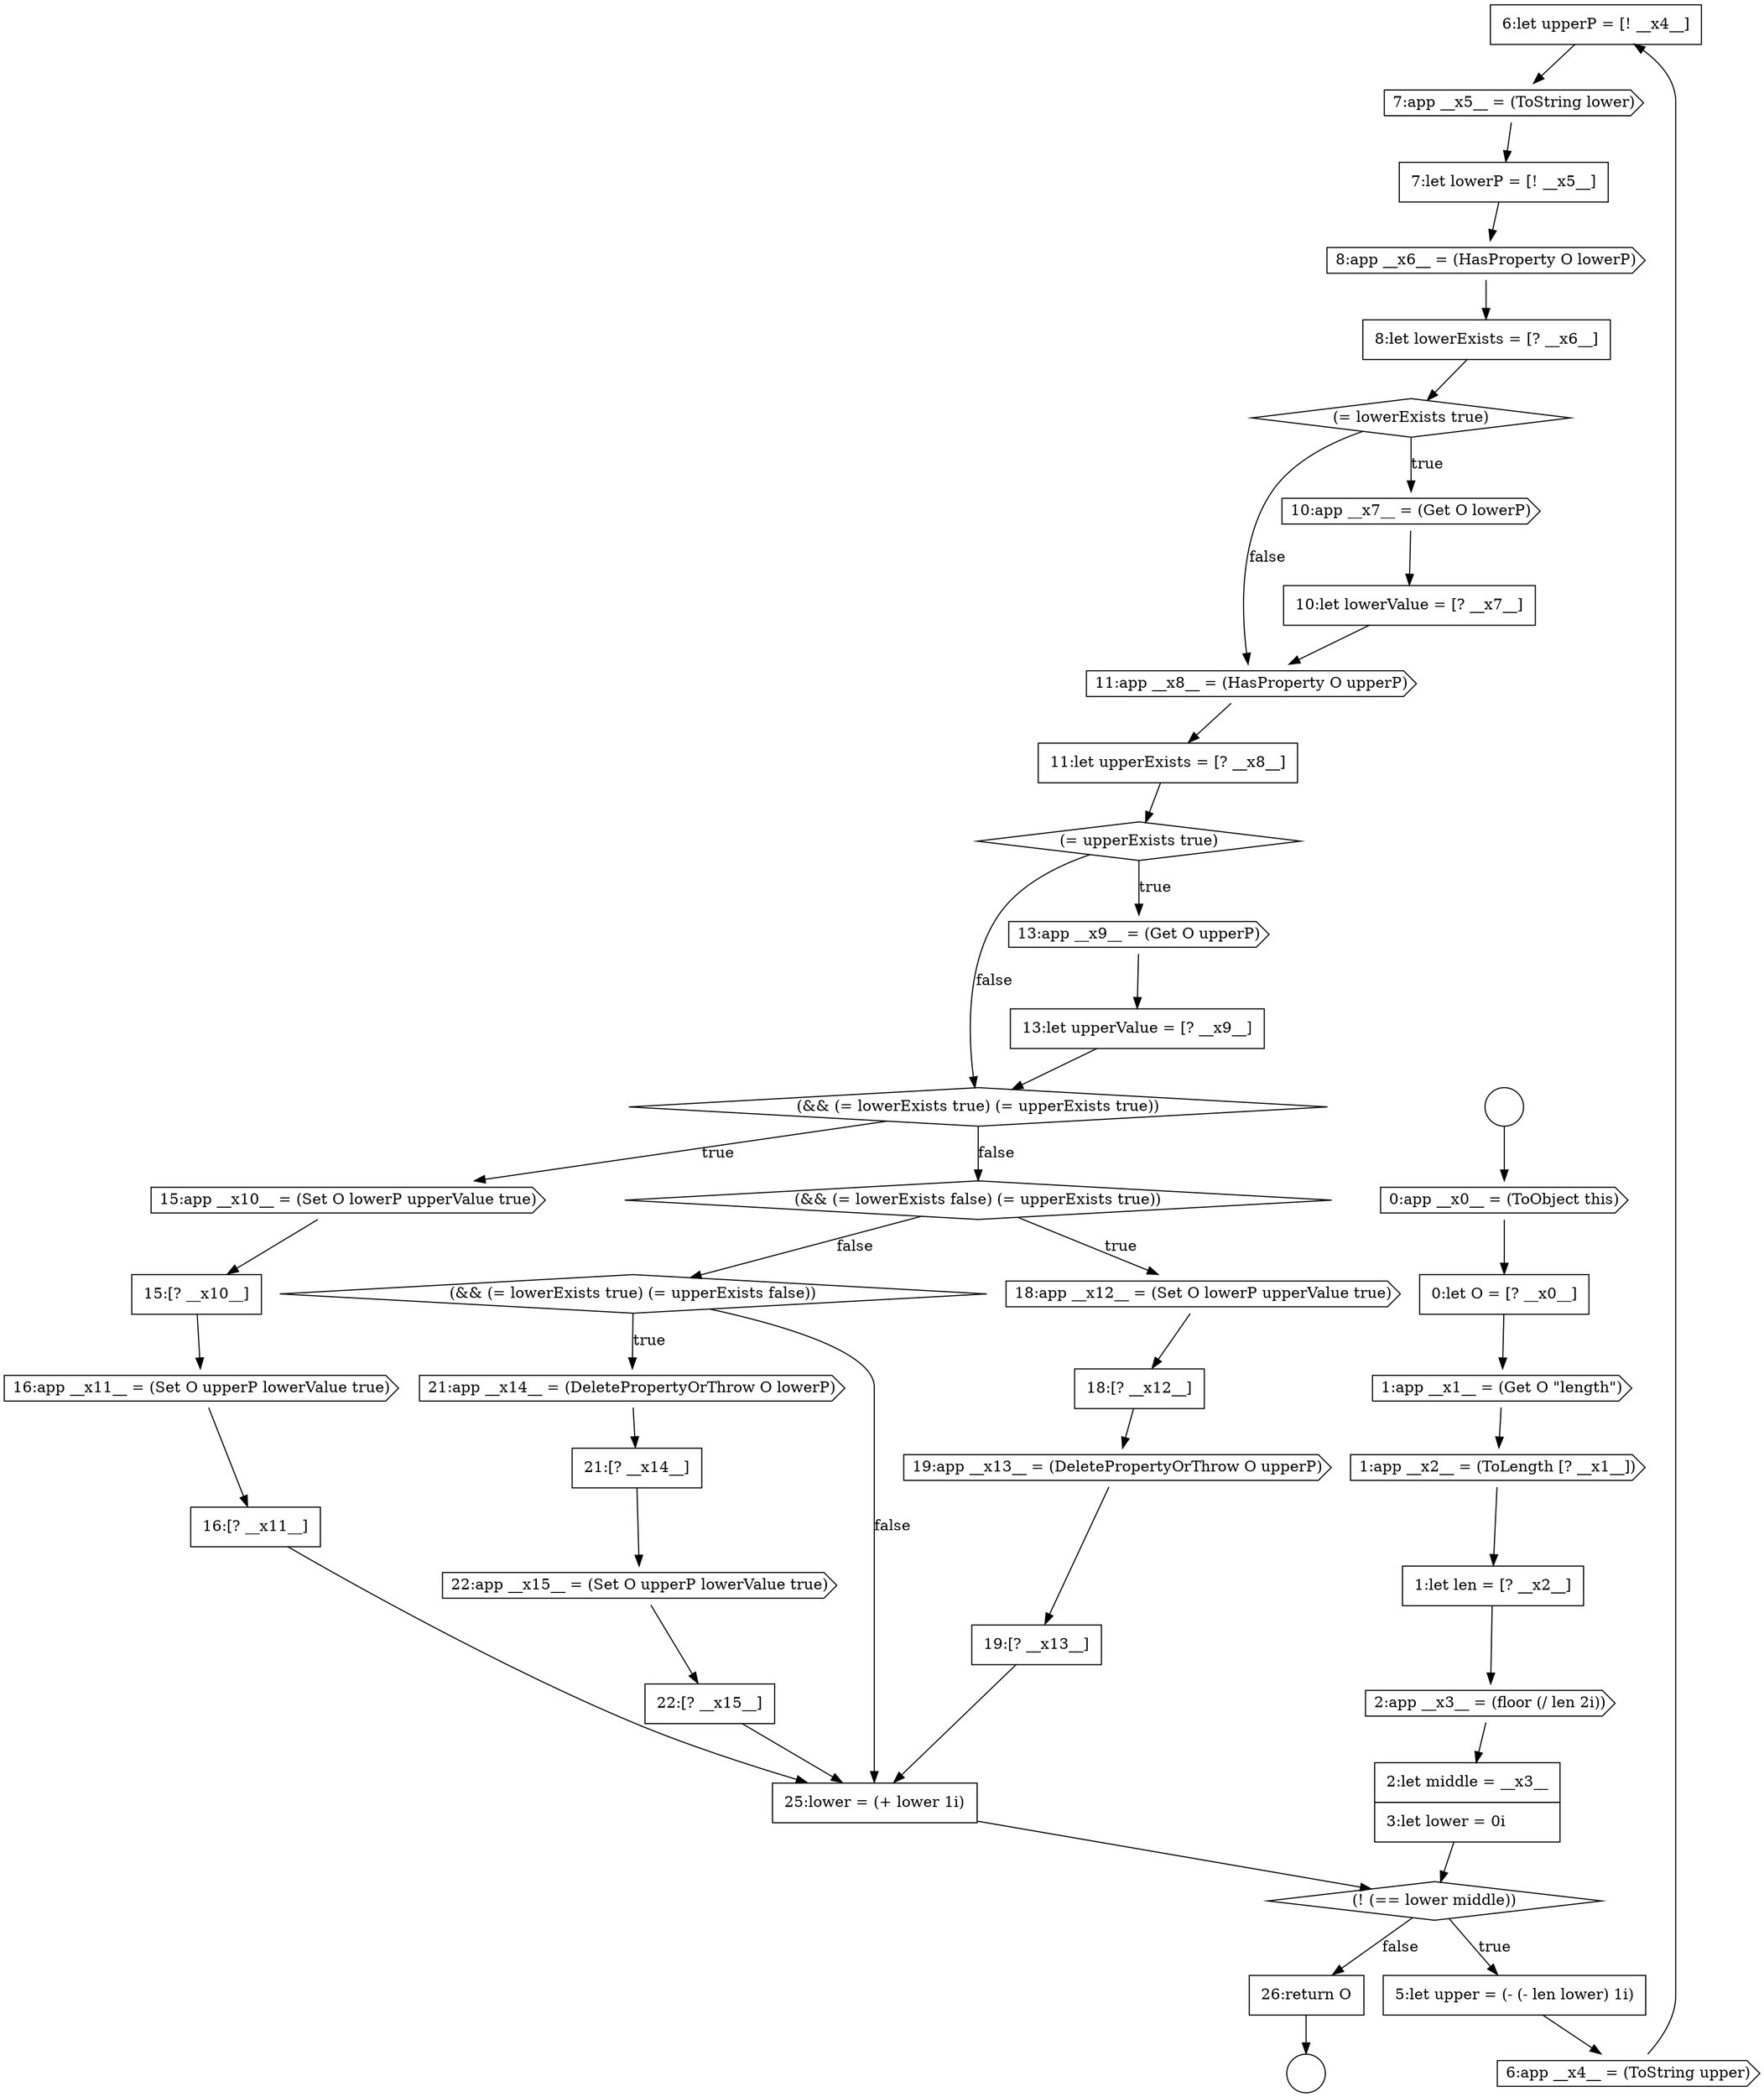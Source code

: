 digraph {
  node15055 [shape=none, margin=0, label=<<font color="black">
    <table border="0" cellborder="1" cellspacing="0" cellpadding="10">
      <tr><td align="left">6:let upperP = [! __x4__]</td></tr>
    </table>
  </font>> color="black" fillcolor="white" style=filled]
  node15073 [shape=diamond, label=<<font color="black">(&amp;&amp; (= lowerExists false) (= upperExists true))</font>> color="black" fillcolor="white" style=filled]
  node15060 [shape=diamond, label=<<font color="black">(= lowerExists true)</font>> color="black" fillcolor="white" style=filled]
  node15046 [shape=none, margin=0, label=<<font color="black">
    <table border="0" cellborder="1" cellspacing="0" cellpadding="10">
      <tr><td align="left">0:let O = [? __x0__]</td></tr>
    </table>
  </font>> color="black" fillcolor="white" style=filled]
  node15050 [shape=cds, label=<<font color="black">2:app __x3__ = (floor (/ len 2i))</font>> color="black" fillcolor="white" style=filled]
  node15081 [shape=cds, label=<<font color="black">22:app __x15__ = (Set O upperP lowerValue true)</font>> color="black" fillcolor="white" style=filled]
  node15068 [shape=diamond, label=<<font color="black">(&amp;&amp; (= lowerExists true) (= upperExists true))</font>> color="black" fillcolor="white" style=filled]
  node15049 [shape=none, margin=0, label=<<font color="black">
    <table border="0" cellborder="1" cellspacing="0" cellpadding="10">
      <tr><td align="left">1:let len = [? __x2__]</td></tr>
    </table>
  </font>> color="black" fillcolor="white" style=filled]
  node15063 [shape=cds, label=<<font color="black">11:app __x8__ = (HasProperty O upperP)</font>> color="black" fillcolor="white" style=filled]
  node15084 [shape=none, margin=0, label=<<font color="black">
    <table border="0" cellborder="1" cellspacing="0" cellpadding="10">
      <tr><td align="left">26:return O</td></tr>
    </table>
  </font>> color="black" fillcolor="white" style=filled]
  node15056 [shape=cds, label=<<font color="black">7:app __x5__ = (ToString lower)</font>> color="black" fillcolor="white" style=filled]
  node15067 [shape=none, margin=0, label=<<font color="black">
    <table border="0" cellborder="1" cellspacing="0" cellpadding="10">
      <tr><td align="left">13:let upperValue = [? __x9__]</td></tr>
    </table>
  </font>> color="black" fillcolor="white" style=filled]
  node15052 [shape=diamond, label=<<font color="black">(! (== lower middle))</font>> color="black" fillcolor="white" style=filled]
  node15059 [shape=none, margin=0, label=<<font color="black">
    <table border="0" cellborder="1" cellspacing="0" cellpadding="10">
      <tr><td align="left">8:let lowerExists = [? __x6__]</td></tr>
    </table>
  </font>> color="black" fillcolor="white" style=filled]
  node15044 [shape=circle label=" " color="black" fillcolor="white" style=filled]
  node15066 [shape=cds, label=<<font color="black">13:app __x9__ = (Get O upperP)</font>> color="black" fillcolor="white" style=filled]
  node15045 [shape=cds, label=<<font color="black">0:app __x0__ = (ToObject this)</font>> color="black" fillcolor="white" style=filled]
  node15083 [shape=none, margin=0, label=<<font color="black">
    <table border="0" cellborder="1" cellspacing="0" cellpadding="10">
      <tr><td align="left">25:lower = (+ lower 1i)</td></tr>
    </table>
  </font>> color="black" fillcolor="white" style=filled]
  node15051 [shape=none, margin=0, label=<<font color="black">
    <table border="0" cellborder="1" cellspacing="0" cellpadding="10">
      <tr><td align="left">2:let middle = __x3__</td></tr>
      <tr><td align="left">3:let lower = 0i</td></tr>
    </table>
  </font>> color="black" fillcolor="white" style=filled]
  node15072 [shape=none, margin=0, label=<<font color="black">
    <table border="0" cellborder="1" cellspacing="0" cellpadding="10">
      <tr><td align="left">16:[? __x11__]</td></tr>
    </table>
  </font>> color="black" fillcolor="white" style=filled]
  node15077 [shape=none, margin=0, label=<<font color="black">
    <table border="0" cellborder="1" cellspacing="0" cellpadding="10">
      <tr><td align="left">19:[? __x13__]</td></tr>
    </table>
  </font>> color="black" fillcolor="white" style=filled]
  node15082 [shape=none, margin=0, label=<<font color="black">
    <table border="0" cellborder="1" cellspacing="0" cellpadding="10">
      <tr><td align="left">22:[? __x15__]</td></tr>
    </table>
  </font>> color="black" fillcolor="white" style=filled]
  node15061 [shape=cds, label=<<font color="black">10:app __x7__ = (Get O lowerP)</font>> color="black" fillcolor="white" style=filled]
  node15078 [shape=diamond, label=<<font color="black">(&amp;&amp; (= lowerExists true) (= upperExists false))</font>> color="black" fillcolor="white" style=filled]
  node15071 [shape=cds, label=<<font color="black">16:app __x11__ = (Set O upperP lowerValue true)</font>> color="black" fillcolor="white" style=filled]
  node15065 [shape=diamond, label=<<font color="black">(= upperExists true)</font>> color="black" fillcolor="white" style=filled]
  node15054 [shape=cds, label=<<font color="black">6:app __x4__ = (ToString upper)</font>> color="black" fillcolor="white" style=filled]
  node15047 [shape=cds, label=<<font color="black">1:app __x1__ = (Get O &quot;length&quot;)</font>> color="black" fillcolor="white" style=filled]
  node15074 [shape=cds, label=<<font color="black">18:app __x12__ = (Set O lowerP upperValue true)</font>> color="black" fillcolor="white" style=filled]
  node15069 [shape=cds, label=<<font color="black">15:app __x10__ = (Set O lowerP upperValue true)</font>> color="black" fillcolor="white" style=filled]
  node15062 [shape=none, margin=0, label=<<font color="black">
    <table border="0" cellborder="1" cellspacing="0" cellpadding="10">
      <tr><td align="left">10:let lowerValue = [? __x7__]</td></tr>
    </table>
  </font>> color="black" fillcolor="white" style=filled]
  node15057 [shape=none, margin=0, label=<<font color="black">
    <table border="0" cellborder="1" cellspacing="0" cellpadding="10">
      <tr><td align="left">7:let lowerP = [! __x5__]</td></tr>
    </table>
  </font>> color="black" fillcolor="white" style=filled]
  node15070 [shape=none, margin=0, label=<<font color="black">
    <table border="0" cellborder="1" cellspacing="0" cellpadding="10">
      <tr><td align="left">15:[? __x10__]</td></tr>
    </table>
  </font>> color="black" fillcolor="white" style=filled]
  node15079 [shape=cds, label=<<font color="black">21:app __x14__ = (DeletePropertyOrThrow O lowerP)</font>> color="black" fillcolor="white" style=filled]
  node15048 [shape=cds, label=<<font color="black">1:app __x2__ = (ToLength [? __x1__])</font>> color="black" fillcolor="white" style=filled]
  node15053 [shape=none, margin=0, label=<<font color="black">
    <table border="0" cellborder="1" cellspacing="0" cellpadding="10">
      <tr><td align="left">5:let upper = (- (- len lower) 1i)</td></tr>
    </table>
  </font>> color="black" fillcolor="white" style=filled]
  node15058 [shape=cds, label=<<font color="black">8:app __x6__ = (HasProperty O lowerP)</font>> color="black" fillcolor="white" style=filled]
  node15080 [shape=none, margin=0, label=<<font color="black">
    <table border="0" cellborder="1" cellspacing="0" cellpadding="10">
      <tr><td align="left">21:[? __x14__]</td></tr>
    </table>
  </font>> color="black" fillcolor="white" style=filled]
  node15043 [shape=circle label=" " color="black" fillcolor="white" style=filled]
  node15075 [shape=none, margin=0, label=<<font color="black">
    <table border="0" cellborder="1" cellspacing="0" cellpadding="10">
      <tr><td align="left">18:[? __x12__]</td></tr>
    </table>
  </font>> color="black" fillcolor="white" style=filled]
  node15064 [shape=none, margin=0, label=<<font color="black">
    <table border="0" cellborder="1" cellspacing="0" cellpadding="10">
      <tr><td align="left">11:let upperExists = [? __x8__]</td></tr>
    </table>
  </font>> color="black" fillcolor="white" style=filled]
  node15076 [shape=cds, label=<<font color="black">19:app __x13__ = (DeletePropertyOrThrow O upperP)</font>> color="black" fillcolor="white" style=filled]
  node15067 -> node15068 [ color="black"]
  node15060 -> node15061 [label=<<font color="black">true</font>> color="black"]
  node15060 -> node15063 [label=<<font color="black">false</font>> color="black"]
  node15052 -> node15053 [label=<<font color="black">true</font>> color="black"]
  node15052 -> node15084 [label=<<font color="black">false</font>> color="black"]
  node15050 -> node15051 [ color="black"]
  node15077 -> node15083 [ color="black"]
  node15059 -> node15060 [ color="black"]
  node15075 -> node15076 [ color="black"]
  node15063 -> node15064 [ color="black"]
  node15061 -> node15062 [ color="black"]
  node15066 -> node15067 [ color="black"]
  node15072 -> node15083 [ color="black"]
  node15055 -> node15056 [ color="black"]
  node15083 -> node15052 [ color="black"]
  node15082 -> node15083 [ color="black"]
  node15081 -> node15082 [ color="black"]
  node15071 -> node15072 [ color="black"]
  node15069 -> node15070 [ color="black"]
  node15048 -> node15049 [ color="black"]
  node15051 -> node15052 [ color="black"]
  node15057 -> node15058 [ color="black"]
  node15058 -> node15059 [ color="black"]
  node15079 -> node15080 [ color="black"]
  node15054 -> node15055 [ color="black"]
  node15074 -> node15075 [ color="black"]
  node15068 -> node15069 [label=<<font color="black">true</font>> color="black"]
  node15068 -> node15073 [label=<<font color="black">false</font>> color="black"]
  node15080 -> node15081 [ color="black"]
  node15064 -> node15065 [ color="black"]
  node15046 -> node15047 [ color="black"]
  node15043 -> node15045 [ color="black"]
  node15049 -> node15050 [ color="black"]
  node15045 -> node15046 [ color="black"]
  node15053 -> node15054 [ color="black"]
  node15047 -> node15048 [ color="black"]
  node15070 -> node15071 [ color="black"]
  node15076 -> node15077 [ color="black"]
  node15078 -> node15079 [label=<<font color="black">true</font>> color="black"]
  node15078 -> node15083 [label=<<font color="black">false</font>> color="black"]
  node15073 -> node15074 [label=<<font color="black">true</font>> color="black"]
  node15073 -> node15078 [label=<<font color="black">false</font>> color="black"]
  node15056 -> node15057 [ color="black"]
  node15065 -> node15066 [label=<<font color="black">true</font>> color="black"]
  node15065 -> node15068 [label=<<font color="black">false</font>> color="black"]
  node15062 -> node15063 [ color="black"]
  node15084 -> node15044 [ color="black"]
}
